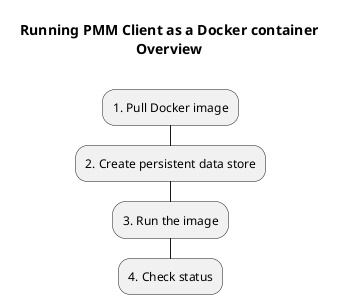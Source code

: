 ' Diagram showing sequence of tasks to set up PMM Client as a Docker container
' Syntax: https://plantuml.com/activity-diagram-beta
' Icons: https://plantuml.com/openiconic
' Colour: https://plantuml.com/color
' Text: https://plantuml.com/creole
@startuml "setting-up_client_docker"
skinparam ArrowHeadColor none
title Running PMM Client as a Docker container\nOverview\n
:1. Pull Docker image;
:2. Create persistent data store;
:3. Run the image;
:4. Check status;
@enduml
